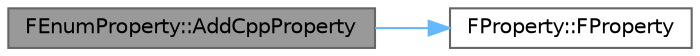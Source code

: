 digraph "FEnumProperty::AddCppProperty"
{
 // INTERACTIVE_SVG=YES
 // LATEX_PDF_SIZE
  bgcolor="transparent";
  edge [fontname=Helvetica,fontsize=10,labelfontname=Helvetica,labelfontsize=10];
  node [fontname=Helvetica,fontsize=10,shape=box,height=0.2,width=0.4];
  rankdir="LR";
  Node1 [id="Node000001",label="FEnumProperty::AddCppProperty",height=0.2,width=0.4,color="gray40", fillcolor="grey60", style="filled", fontcolor="black",tooltip=" "];
  Node1 -> Node2 [id="edge1_Node000001_Node000002",color="steelblue1",style="solid",tooltip=" "];
  Node2 [id="Node000002",label="FProperty::FProperty",height=0.2,width=0.4,color="grey40", fillcolor="white", style="filled",URL="$d9/dbc/classFProperty.html#a335c683317da19a6ebf08489829dbc9c",tooltip=" "];
}
